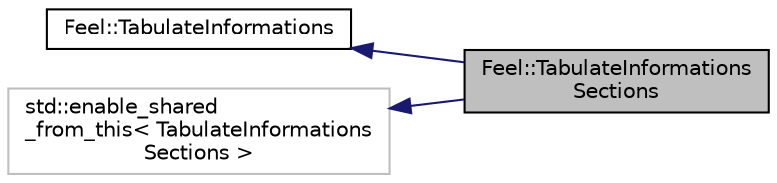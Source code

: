 digraph "Feel::TabulateInformationsSections"
{
 // LATEX_PDF_SIZE
  edge [fontname="Helvetica",fontsize="10",labelfontname="Helvetica",labelfontsize="10"];
  node [fontname="Helvetica",fontsize="10",shape=record];
  rankdir="LR";
  Node1 [label="Feel::TabulateInformations\lSections",height=0.2,width=0.4,color="black", fillcolor="grey75", style="filled", fontcolor="black",tooltip="describe informations by section"];
  Node2 -> Node1 [dir="back",color="midnightblue",fontsize="10",style="solid",fontname="Helvetica"];
  Node2 [label="Feel::TabulateInformations",height=0.2,width=0.4,color="black", fillcolor="white", style="filled",URL="$classFeel_1_1TabulateInformations.html",tooltip="base class that describe informations by tabulate/section design"];
  Node3 -> Node1 [dir="back",color="midnightblue",fontsize="10",style="solid",fontname="Helvetica"];
  Node3 [label="std::enable_shared\l_from_this\< TabulateInformations\lSections \>",height=0.2,width=0.4,color="grey75", fillcolor="white", style="filled",tooltip=" "];
}
